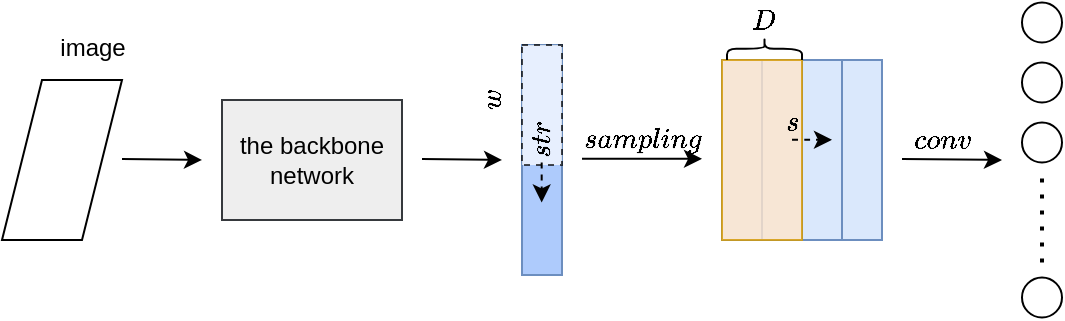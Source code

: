<mxfile version="14.1.9" type="github">
  <diagram id="_7CGNgvk-v6_zv3NM-jY" name="Page-1">
    <mxGraphModel dx="732" dy="431" grid="1" gridSize="10" guides="1" tooltips="1" connect="1" arrows="1" fold="1" page="1" pageScale="1" pageWidth="1200" pageHeight="1920" math="1" shadow="0">
      <root>
        <mxCell id="0" />
        <mxCell id="1" parent="0" />
        <mxCell id="PW-y_qPXqVtrhKPoV6PF-2" value="" style="shape=parallelogram;perimeter=parallelogramPerimeter;whiteSpace=wrap;html=1;fixedSize=1;" vertex="1" parent="1">
          <mxGeometry x="120" y="180" width="60" height="80" as="geometry" />
        </mxCell>
        <mxCell id="PW-y_qPXqVtrhKPoV6PF-3" value="" style="endArrow=classic;html=1;" edge="1" parent="1">
          <mxGeometry width="50" height="50" relative="1" as="geometry">
            <mxPoint x="180" y="219.5" as="sourcePoint" />
            <mxPoint x="220" y="220" as="targetPoint" />
          </mxGeometry>
        </mxCell>
        <mxCell id="PW-y_qPXqVtrhKPoV6PF-4" value="the backbone network" style="rounded=0;whiteSpace=wrap;html=1;fillColor=#eeeeee;strokeColor=#36393d;" vertex="1" parent="1">
          <mxGeometry x="230" y="190" width="90" height="60" as="geometry" />
        </mxCell>
        <mxCell id="PW-y_qPXqVtrhKPoV6PF-5" value="" style="endArrow=classic;html=1;" edge="1" parent="1">
          <mxGeometry width="50" height="50" relative="1" as="geometry">
            <mxPoint x="330" y="219.5" as="sourcePoint" />
            <mxPoint x="370" y="220" as="targetPoint" />
          </mxGeometry>
        </mxCell>
        <mxCell id="PW-y_qPXqVtrhKPoV6PF-6" value="" style="rounded=0;whiteSpace=wrap;html=1;strokeColor=#6c8ebf;fillColor=#AECBFC;" vertex="1" parent="1">
          <mxGeometry x="380" y="162.5" width="20" height="115" as="geometry" />
        </mxCell>
        <mxCell id="PW-y_qPXqVtrhKPoV6PF-7" value="" style="endArrow=classic;html=1;" edge="1" parent="1">
          <mxGeometry width="50" height="50" relative="1" as="geometry">
            <mxPoint x="410" y="219.43" as="sourcePoint" />
            <mxPoint x="470" y="219.43" as="targetPoint" />
          </mxGeometry>
        </mxCell>
        <mxCell id="PW-y_qPXqVtrhKPoV6PF-9" value="" style="rounded=0;whiteSpace=wrap;html=1;fillColor=#dae8fc;strokeColor=#6c8ebf;" vertex="1" parent="1">
          <mxGeometry x="480" y="170" width="20" height="90" as="geometry" />
        </mxCell>
        <mxCell id="PW-y_qPXqVtrhKPoV6PF-10" value="" style="rounded=0;whiteSpace=wrap;html=1;fillColor=#dae8fc;strokeColor=#6c8ebf;" vertex="1" parent="1">
          <mxGeometry x="500" y="170" width="20" height="90" as="geometry" />
        </mxCell>
        <mxCell id="PW-y_qPXqVtrhKPoV6PF-11" value="" style="rounded=0;whiteSpace=wrap;html=1;fillColor=#dae8fc;strokeColor=#6c8ebf;" vertex="1" parent="1">
          <mxGeometry x="520" y="170" width="20" height="90" as="geometry" />
        </mxCell>
        <mxCell id="PW-y_qPXqVtrhKPoV6PF-12" value="" style="rounded=0;whiteSpace=wrap;html=1;fillColor=#dae8fc;strokeColor=#6c8ebf;" vertex="1" parent="1">
          <mxGeometry x="540" y="170" width="20" height="90" as="geometry" />
        </mxCell>
        <mxCell id="PW-y_qPXqVtrhKPoV6PF-13" value="&lt;div&gt;$$sampling$$&lt;/div&gt;" style="text;html=1;align=center;verticalAlign=middle;resizable=0;points=[];autosize=1;" vertex="1" parent="1">
          <mxGeometry x="395" y="200" width="90" height="20" as="geometry" />
        </mxCell>
        <mxCell id="PW-y_qPXqVtrhKPoV6PF-14" value="" style="endArrow=classic;html=1;" edge="1" parent="1">
          <mxGeometry width="50" height="50" relative="1" as="geometry">
            <mxPoint x="570" y="219.5" as="sourcePoint" />
            <mxPoint x="620" y="220" as="targetPoint" />
          </mxGeometry>
        </mxCell>
        <mxCell id="PW-y_qPXqVtrhKPoV6PF-16" value="" style="rounded=0;whiteSpace=wrap;html=1;opacity=80;fillColor=#ffe6cc;strokeColor=#d79b00;" vertex="1" parent="1">
          <mxGeometry x="480" y="170" width="40" height="90" as="geometry" />
        </mxCell>
        <mxCell id="PW-y_qPXqVtrhKPoV6PF-18" value="$$conv$$" style="text;html=1;align=center;verticalAlign=middle;resizable=0;points=[];autosize=1;" vertex="1" parent="1">
          <mxGeometry x="555" y="200" width="70" height="20" as="geometry" />
        </mxCell>
        <mxCell id="PW-y_qPXqVtrhKPoV6PF-19" value="" style="ellipse;whiteSpace=wrap;html=1;aspect=fixed;" vertex="1" parent="1">
          <mxGeometry x="630" y="141.25" width="20" height="20" as="geometry" />
        </mxCell>
        <mxCell id="PW-y_qPXqVtrhKPoV6PF-20" value="" style="ellipse;whiteSpace=wrap;html=1;aspect=fixed;" vertex="1" parent="1">
          <mxGeometry x="630" y="171.25" width="20" height="20" as="geometry" />
        </mxCell>
        <mxCell id="PW-y_qPXqVtrhKPoV6PF-21" value="" style="ellipse;whiteSpace=wrap;html=1;aspect=fixed;" vertex="1" parent="1">
          <mxGeometry x="630" y="201.25" width="20" height="20" as="geometry" />
        </mxCell>
        <mxCell id="PW-y_qPXqVtrhKPoV6PF-22" value="" style="ellipse;whiteSpace=wrap;html=1;aspect=fixed;" vertex="1" parent="1">
          <mxGeometry x="630" y="278.75" width="20" height="20" as="geometry" />
        </mxCell>
        <mxCell id="PW-y_qPXqVtrhKPoV6PF-23" value="" style="endArrow=none;dashed=1;html=1;dashPattern=1 3;strokeWidth=2;" edge="1" parent="1">
          <mxGeometry width="50" height="50" relative="1" as="geometry">
            <mxPoint x="640" y="271.25" as="sourcePoint" />
            <mxPoint x="640" y="229.25" as="targetPoint" />
          </mxGeometry>
        </mxCell>
        <mxCell id="PW-y_qPXqVtrhKPoV6PF-24" value="image" style="text;html=1;align=center;verticalAlign=middle;resizable=0;points=[];autosize=1;" vertex="1" parent="1">
          <mxGeometry x="140" y="154.38" width="50" height="20" as="geometry" />
        </mxCell>
        <mxCell id="PW-y_qPXqVtrhKPoV6PF-25" value="" style="shape=curlyBracket;whiteSpace=wrap;html=1;rounded=1;rotation=90;" vertex="1" parent="1">
          <mxGeometry x="495.63" y="145.63" width="11.25" height="37.5" as="geometry" />
        </mxCell>
        <mxCell id="PW-y_qPXqVtrhKPoV6PF-26" value="$$D$$" style="text;html=1;align=center;verticalAlign=middle;resizable=0;points=[];autosize=1;" vertex="1" parent="1">
          <mxGeometry x="475" y="140" width="50" height="20" as="geometry" />
        </mxCell>
        <mxCell id="PW-y_qPXqVtrhKPoV6PF-27" value="" style="endArrow=classic;html=1;rounded=1;dashed=1;endFill=1;startArrow=none;startFill=0;" edge="1" parent="1">
          <mxGeometry width="50" height="50" relative="1" as="geometry">
            <mxPoint x="515" y="209.9" as="sourcePoint" />
            <mxPoint x="535" y="209.9" as="targetPoint" />
            <Array as="points">
              <mxPoint x="525" y="209.9" />
            </Array>
          </mxGeometry>
        </mxCell>
        <mxCell id="PW-y_qPXqVtrhKPoV6PF-28" value="&lt;div&gt;$$s$$&lt;/div&gt;" style="text;html=1;align=center;verticalAlign=middle;resizable=0;points=[];autosize=1;" vertex="1" parent="1">
          <mxGeometry x="490" y="191.25" width="50" height="20" as="geometry" />
        </mxCell>
        <mxCell id="PW-y_qPXqVtrhKPoV6PF-39" value="" style="rounded=0;whiteSpace=wrap;html=1;dashed=1;opacity=70;" vertex="1" parent="1">
          <mxGeometry x="380" y="162.5" width="20" height="60" as="geometry" />
        </mxCell>
        <mxCell id="PW-y_qPXqVtrhKPoV6PF-40" value="$$w$$" style="text;html=1;align=center;verticalAlign=middle;resizable=0;points=[];autosize=1;rotation=-90;" vertex="1" parent="1">
          <mxGeometry x="340" y="180" width="50" height="20" as="geometry" />
        </mxCell>
        <mxCell id="PW-y_qPXqVtrhKPoV6PF-41" value="&lt;div&gt;$$str$$&lt;/div&gt;" style="text;html=1;align=center;verticalAlign=middle;resizable=0;points=[];autosize=1;rotation=-90;" vertex="1" parent="1">
          <mxGeometry x="360" y="200" width="60" height="20" as="geometry" />
        </mxCell>
        <mxCell id="PW-y_qPXqVtrhKPoV6PF-43" value="" style="endArrow=classic;html=1;dashed=1;strokeColor=#000000;" edge="1" parent="1">
          <mxGeometry width="50" height="50" relative="1" as="geometry">
            <mxPoint x="389.84" y="221.25" as="sourcePoint" />
            <mxPoint x="389.84" y="241.25" as="targetPoint" />
          </mxGeometry>
        </mxCell>
      </root>
    </mxGraphModel>
  </diagram>
</mxfile>
